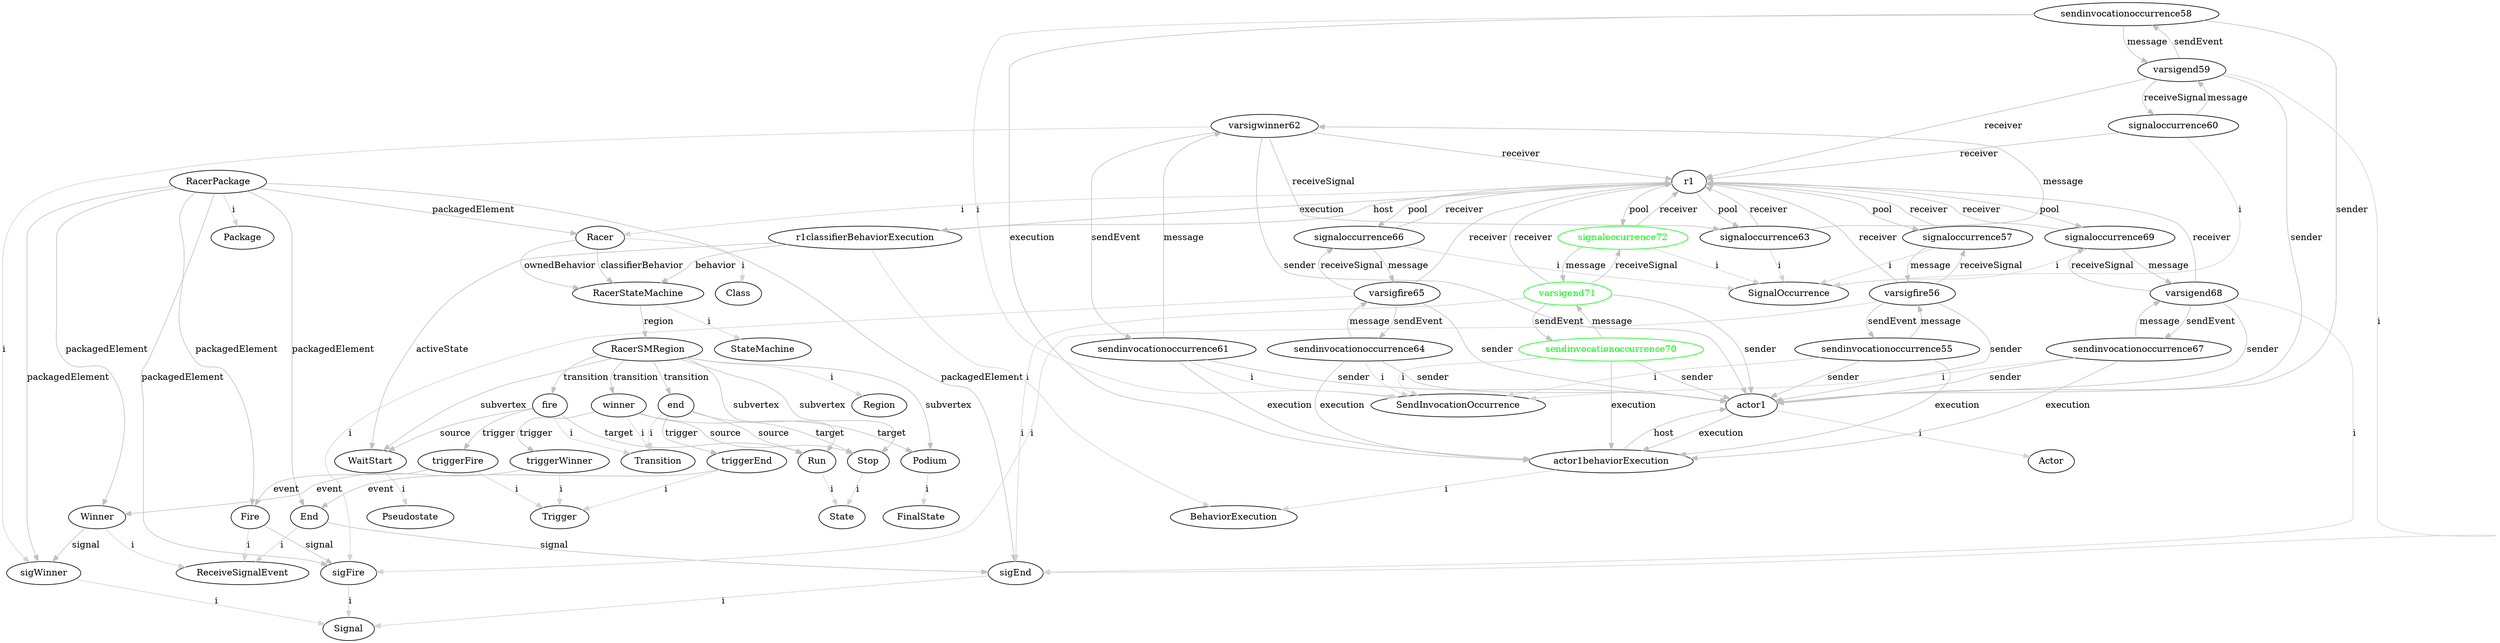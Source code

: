 digraph umlMetamodel {
	"RacerPackage" -> "Package" [label="i", color="lightgrey"]
	"RacerPackage" -> "Racer" [label="packagedElement", color="grey"]
	"Racer" -> "Class" [label="i", color="lightgrey"]
	"Racer" -> "RacerStateMachine" [label="classifierBehavior", color="grey"]
	"Racer" -> "RacerStateMachine" [label="ownedBehavior", color="grey"]
	"RacerStateMachine" -> "StateMachine" [label="i", color="lightgrey"]
	"RacerStateMachine" -> "RacerSMRegion" [label="region", color="grey"]
	"RacerSMRegion" -> "Region" [label="i", color="lightgrey"]
	"RacerSMRegion" -> "WaitStart" [label="subvertex", color="grey"]
	"WaitStart" -> "Pseudostate" [label="i", color="lightgrey"]
	"RacerSMRegion" -> "Run" [label="subvertex", color="grey"]
	"Run" -> "State" [label="i", color="lightgrey"]
	"RacerSMRegion" -> "Stop" [label="subvertex", color="grey"]
	"Stop" -> "State" [label="i", color="lightgrey"]
	"RacerSMRegion" -> "Podium" [label="subvertex", color="grey"]
	"Podium" -> "FinalState" [label="i", color="lightgrey"]
	"RacerSMRegion" -> "fire" [label="transition", color="grey"]
	"fire" -> "Transition" [label="i", color="lightgrey"]
	"fire" -> "WaitStart" [label="source", color="grey"]
	"fire" -> "Run" [label="target", color="grey"]
	"fire" -> "triggerFire" [label="trigger", color="grey"]
	"triggerFire" -> "Trigger" [label="i", color="lightgrey"]
	"triggerFire" -> "Fire" [label="event", color="grey"]
	"RacerSMRegion" -> "end" [label="transition", color="grey"]
	"end" -> "Transition" [label="i", color="lightgrey"]
	"end" -> "Run" [label="source", color="grey"]
	"end" -> "Stop" [label="target", color="grey"]
	"end" -> "triggerEnd" [label="trigger", color="grey"]
	"triggerEnd" -> "Trigger" [label="i", color="lightgrey"]
	"triggerEnd" -> "End" [label="event", color="grey"]
	"RacerSMRegion" -> "winner" [label="transition", color="grey"]
	"winner" -> "Transition" [label="i", color="lightgrey"]
	"winner" -> "Stop" [label="source", color="grey"]
	"winner" -> "Podium" [label="target", color="grey"]
	"winner" -> "triggerWinner" [label="trigger", color="grey"]
	"triggerWinner" -> "Trigger" [label="i", color="lightgrey"]
	"triggerWinner" -> "Winner" [label="event", color="grey"]
	"RacerPackage" -> "sigFire" [label="packagedElement", color="grey"]
	"sigFire" -> "Signal" [label="i", color="lightgrey"]
	"RacerPackage" -> "Fire" [label="packagedElement", color="grey"]
	"Fire" -> "ReceiveSignalEvent" [label="i", color="lightgrey"]
	"Fire" -> "sigFire" [label="signal", color="grey"]
	"RacerPackage" -> "sigEnd" [label="packagedElement", color="grey"]
	"sigEnd" -> "Signal" [label="i", color="lightgrey"]
	"RacerPackage" -> "End" [label="packagedElement", color="grey"]
	"End" -> "ReceiveSignalEvent" [label="i", color="lightgrey"]
	"End" -> "sigEnd" [label="signal", color="grey"]
	"RacerPackage" -> "sigWinner" [label="packagedElement", color="grey"]
	"sigWinner" -> "Signal" [label="i", color="lightgrey"]
	"RacerPackage" -> "Winner" [label="packagedElement", color="grey"]
	"Winner" -> "ReceiveSignalEvent" [label="i", color="lightgrey"]
	"Winner" -> "sigWinner" [label="signal", color="grey"]
	"r1" -> "Racer" [label="i", color="lightgrey"]
	"r1classifierBehaviorExecution" -> "BehaviorExecution" [label="i", color="lightgrey"]
	"r1" -> "r1classifierBehaviorExecution" [label="execution", color="grey"]
	"r1classifierBehaviorExecution" -> "r1" [label="host", color="grey"]
	"r1classifierBehaviorExecution" -> "RacerStateMachine" [label="behavior", color="grey"]
	"r1classifierBehaviorExecution" -> "WaitStart" [label="activeState", color="grey"]
	"actor1" -> "Actor" [label="i", color="lightgrey"]
	"actor1behaviorExecution" -> "BehaviorExecution" [label="i", color="lightgrey"]
	"actor1" -> "actor1behaviorExecution" [label="execution", color="grey"]
	"actor1behaviorExecution" -> "actor1" [label="host", color="grey"]
	"sendinvocationoccurrence55" -> "SendInvocationOccurrence" [label="i", color="lightgrey"]
	"sendinvocationoccurrence55" -> "varsigfire56" [label="message", color="grey"]
	"varsigfire56" -> "sendinvocationoccurrence55" [label="sendEvent", color="grey"]
	"varsigfire56" -> "signaloccurrence57" [label="receiveSignal", color="grey"]
	"signaloccurrence57" -> "varsigfire56" [label="message", color="grey"]
	"signaloccurrence57" -> "SignalOccurrence" [label="i", color="lightgrey"]
	"varsigfire56" -> "sigFire" [label="i", color="lightgrey"]
	"signaloccurrence57" -> "r1" [label="receiver", color="grey"]
	"r1" -> "signaloccurrence57" [label="pool", color="grey"]
	"varsigfire56" -> "actor1" [label="sender", color="grey"]
	"sendinvocationoccurrence55" -> "actor1" [label="sender", color="grey"]
	"varsigfire56" -> "r1" [label="receiver", color="grey"]
	"sendinvocationoccurrence55" -> "actor1behaviorExecution" [label="execution", color="grey"]
	"sendinvocationoccurrence58" -> "SendInvocationOccurrence" [label="i", color="lightgrey"]
	"sendinvocationoccurrence58" -> "varsigend59" [label="message", color="grey"]
	"varsigend59" -> "sendinvocationoccurrence58" [label="sendEvent", color="grey"]
	"varsigend59" -> "signaloccurrence60" [label="receiveSignal", color="grey"]
	"signaloccurrence60" -> "varsigend59" [label="message", color="grey"]
	"signaloccurrence60" -> "SignalOccurrence" [label="i", color="lightgrey"]
	"varsigend59" -> "sigEnd" [label="i", color="lightgrey"]
	"signaloccurrence60" -> "r1" [label="receiver", color="grey"]
	"varsigend59" -> "actor1" [label="sender", color="grey"]
	"sendinvocationoccurrence58" -> "actor1" [label="sender", color="grey"]
	"varsigend59" -> "r1" [label="receiver", color="grey"]
	"sendinvocationoccurrence58" -> "actor1behaviorExecution" [label="execution", color="grey"]
	"sendinvocationoccurrence61" -> "SendInvocationOccurrence" [label="i", color="lightgrey"]
	"sendinvocationoccurrence61" -> "varsigwinner62" [label="message", color="grey"]
	"varsigwinner62" -> "sendinvocationoccurrence61" [label="sendEvent", color="grey"]
	"varsigwinner62" -> "signaloccurrence63" [label="receiveSignal", color="grey"]
	"signaloccurrence63" -> "varsigwinner62" [label="message", color="grey"]
	"signaloccurrence63" -> "SignalOccurrence" [label="i", color="lightgrey"]
	"varsigwinner62" -> "sigWinner" [label="i", color="lightgrey"]
	"signaloccurrence63" -> "r1" [label="receiver", color="grey"]
	"r1" -> "signaloccurrence63" [label="pool", color="grey"]
	"varsigwinner62" -> "actor1" [label="sender", color="grey"]
	"sendinvocationoccurrence61" -> "actor1" [label="sender", color="grey"]
	"varsigwinner62" -> "r1" [label="receiver", color="grey"]
	"sendinvocationoccurrence61" -> "actor1behaviorExecution" [label="execution", color="grey"]
	"sendinvocationoccurrence64" -> "SendInvocationOccurrence" [label="i", color="lightgrey"]
	"sendinvocationoccurrence64" -> "varsigfire65" [label="message", color="grey"]
	"varsigfire65" -> "sendinvocationoccurrence64" [label="sendEvent", color="grey"]
	"varsigfire65" -> "signaloccurrence66" [label="receiveSignal", color="grey"]
	"signaloccurrence66" -> "varsigfire65" [label="message", color="grey"]
	"signaloccurrence66" -> "SignalOccurrence" [label="i", color="lightgrey"]
	"varsigfire65" -> "sigFire" [label="i", color="lightgrey"]
	"signaloccurrence66" -> "r1" [label="receiver", color="grey"]
	"r1" -> "signaloccurrence66" [label="pool", color="grey"]
	"varsigfire65" -> "actor1" [label="sender", color="grey"]
	"sendinvocationoccurrence64" -> "actor1" [label="sender", color="grey"]
	"varsigfire65" -> "r1" [label="receiver", color="grey"]
	"sendinvocationoccurrence64" -> "actor1behaviorExecution" [label="execution", color="grey"]
	"sendinvocationoccurrence67" -> "SendInvocationOccurrence" [label="i", color="lightgrey"]
	"sendinvocationoccurrence67" -> "varsigend68" [label="message", color="grey"]
	"varsigend68" -> "sendinvocationoccurrence67" [label="sendEvent", color="grey"]
	"varsigend68" -> "signaloccurrence69" [label="receiveSignal", color="grey"]
	"signaloccurrence69" -> "varsigend68" [label="message", color="grey"]
	"signaloccurrence69" -> "SignalOccurrence" [label="i", color="lightgrey"]
	"varsigend68" -> "sigEnd" [label="i", color="lightgrey"]
	"signaloccurrence69" -> "r1" [label="receiver", color="grey"]
	"r1" -> "signaloccurrence69" [label="pool", color="grey"]
	"varsigend68" -> "actor1" [label="sender", color="grey"]
	"sendinvocationoccurrence67" -> "actor1" [label="sender", color="grey"]
	"varsigend68" -> "r1" [label="receiver", color="grey"]
	"sendinvocationoccurrence67" -> "actor1behaviorExecution" [label="execution", color="grey"]
	"sendinvocationoccurrence70" -> "SendInvocationOccurrence" [label="i", color="lightgrey"]
	"sendinvocationoccurrence70" [color="green", fontcolor="green"]
	"sendinvocationoccurrence70" -> "varsigend71" [label="message", color="grey"]
	"sendinvocationoccurrence70" [color="green", fontcolor="green"]
	"varsigend71" [color="green", fontcolor="green"]
	"varsigend71" -> "sendinvocationoccurrence70" [label="sendEvent", color="grey"]
	"varsigend71" [color="green", fontcolor="green"]
	"sendinvocationoccurrence70" [color="green", fontcolor="green"]
	"varsigend71" -> "signaloccurrence72" [label="receiveSignal", color="grey"]
	"varsigend71" [color="green", fontcolor="green"]
	"signaloccurrence72" [color="green", fontcolor="green"]
	"signaloccurrence72" -> "varsigend71" [label="message", color="grey"]
	"signaloccurrence72" [color="green", fontcolor="green"]
	"varsigend71" [color="green", fontcolor="green"]
	"signaloccurrence72" -> "SignalOccurrence" [label="i", color="lightgrey"]
	"signaloccurrence72" [color="green", fontcolor="green"]
	"varsigend71" -> "sigEnd" [label="i", color="lightgrey"]
	"varsigend71" [color="green", fontcolor="green"]
	"signaloccurrence72" -> "r1" [label="receiver", color="grey"]
	"signaloccurrence72" [color="green", fontcolor="green"]
	"r1" -> "signaloccurrence72" [label="pool", color="grey"]
	"signaloccurrence72" [color="green", fontcolor="green"]
	"varsigend71" -> "actor1" [label="sender", color="grey"]
	"varsigend71" [color="green", fontcolor="green"]
	"sendinvocationoccurrence70" -> "actor1" [label="sender", color="grey"]
	"sendinvocationoccurrence70" [color="green", fontcolor="green"]
	"varsigend71" -> "r1" [label="receiver", color="grey"]
	"varsigend71" [color="green", fontcolor="green"]
	"sendinvocationoccurrence70" -> "actor1behaviorExecution" [label="execution", color="grey"]
	"sendinvocationoccurrence70" [color="green", fontcolor="green"]
}
